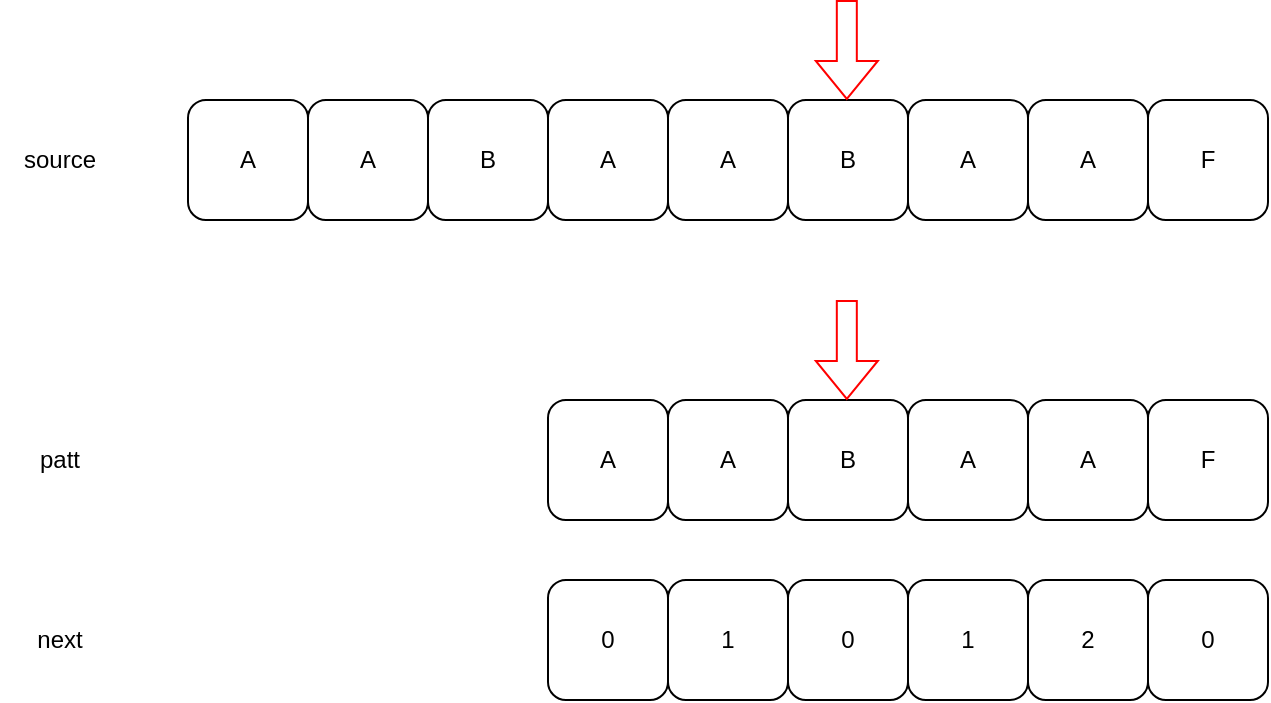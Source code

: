 <mxfile version="24.2.5" type="github">
  <diagram name="第 1 页" id="K5H_9Zw0PvqsQmt07m0w">
    <mxGraphModel dx="989" dy="580" grid="1" gridSize="10" guides="1" tooltips="1" connect="1" arrows="1" fold="1" page="1" pageScale="1" pageWidth="827" pageHeight="1169" math="0" shadow="0">
      <root>
        <mxCell id="0" />
        <mxCell id="1" parent="0" />
        <mxCell id="BO-Ao8ubwQV0J9x3if_I-1" value="A" style="rounded=1;whiteSpace=wrap;html=1;" vertex="1" parent="1">
          <mxGeometry x="144" y="90" width="60" height="60" as="geometry" />
        </mxCell>
        <mxCell id="BO-Ao8ubwQV0J9x3if_I-2" value="A" style="rounded=1;whiteSpace=wrap;html=1;" vertex="1" parent="1">
          <mxGeometry x="204" y="90" width="60" height="60" as="geometry" />
        </mxCell>
        <mxCell id="BO-Ao8ubwQV0J9x3if_I-3" value="B" style="rounded=1;whiteSpace=wrap;html=1;" vertex="1" parent="1">
          <mxGeometry x="264" y="90" width="60" height="60" as="geometry" />
        </mxCell>
        <mxCell id="BO-Ao8ubwQV0J9x3if_I-4" value="A" style="rounded=1;whiteSpace=wrap;html=1;" vertex="1" parent="1">
          <mxGeometry x="324" y="90" width="60" height="60" as="geometry" />
        </mxCell>
        <mxCell id="BO-Ao8ubwQV0J9x3if_I-5" value="A" style="rounded=1;whiteSpace=wrap;html=1;" vertex="1" parent="1">
          <mxGeometry x="384" y="90" width="60" height="60" as="geometry" />
        </mxCell>
        <mxCell id="BO-Ao8ubwQV0J9x3if_I-6" value="B" style="rounded=1;whiteSpace=wrap;html=1;" vertex="1" parent="1">
          <mxGeometry x="444" y="90" width="60" height="60" as="geometry" />
        </mxCell>
        <mxCell id="BO-Ao8ubwQV0J9x3if_I-7" value="A" style="rounded=1;whiteSpace=wrap;html=1;" vertex="1" parent="1">
          <mxGeometry x="504" y="90" width="60" height="60" as="geometry" />
        </mxCell>
        <mxCell id="BO-Ao8ubwQV0J9x3if_I-8" value="A" style="rounded=1;whiteSpace=wrap;html=1;" vertex="1" parent="1">
          <mxGeometry x="564" y="90" width="60" height="60" as="geometry" />
        </mxCell>
        <mxCell id="BO-Ao8ubwQV0J9x3if_I-9" value="F" style="rounded=1;whiteSpace=wrap;html=1;" vertex="1" parent="1">
          <mxGeometry x="624" y="90" width="60" height="60" as="geometry" />
        </mxCell>
        <mxCell id="BO-Ao8ubwQV0J9x3if_I-14" value="A" style="rounded=1;whiteSpace=wrap;html=1;" vertex="1" parent="1">
          <mxGeometry x="324" y="240" width="60" height="60" as="geometry" />
        </mxCell>
        <mxCell id="BO-Ao8ubwQV0J9x3if_I-15" value="A" style="rounded=1;whiteSpace=wrap;html=1;" vertex="1" parent="1">
          <mxGeometry x="384" y="240" width="60" height="60" as="geometry" />
        </mxCell>
        <mxCell id="BO-Ao8ubwQV0J9x3if_I-16" value="B" style="rounded=1;whiteSpace=wrap;html=1;" vertex="1" parent="1">
          <mxGeometry x="444" y="240" width="60" height="60" as="geometry" />
        </mxCell>
        <mxCell id="BO-Ao8ubwQV0J9x3if_I-17" value="A" style="rounded=1;whiteSpace=wrap;html=1;" vertex="1" parent="1">
          <mxGeometry x="504" y="240" width="60" height="60" as="geometry" />
        </mxCell>
        <mxCell id="BO-Ao8ubwQV0J9x3if_I-18" value="A" style="rounded=1;whiteSpace=wrap;html=1;" vertex="1" parent="1">
          <mxGeometry x="564" y="240" width="60" height="60" as="geometry" />
        </mxCell>
        <mxCell id="BO-Ao8ubwQV0J9x3if_I-19" value="F" style="rounded=1;whiteSpace=wrap;html=1;" vertex="1" parent="1">
          <mxGeometry x="624" y="240" width="60" height="60" as="geometry" />
        </mxCell>
        <mxCell id="BO-Ao8ubwQV0J9x3if_I-24" value="" style="shape=flexArrow;endArrow=classic;html=1;rounded=0;strokeColor=#FF0000;" edge="1" parent="1">
          <mxGeometry width="50" height="50" relative="1" as="geometry">
            <mxPoint x="473.41" y="40" as="sourcePoint" />
            <mxPoint x="473.41" y="90" as="targetPoint" />
          </mxGeometry>
        </mxCell>
        <mxCell id="BO-Ao8ubwQV0J9x3if_I-25" value="" style="shape=flexArrow;endArrow=classic;html=1;rounded=0;strokeColor=#FF0000;" edge="1" parent="1">
          <mxGeometry width="50" height="50" relative="1" as="geometry">
            <mxPoint x="473.41" y="190" as="sourcePoint" />
            <mxPoint x="473.41" y="240" as="targetPoint" />
          </mxGeometry>
        </mxCell>
        <mxCell id="BO-Ao8ubwQV0J9x3if_I-27" value="0" style="rounded=1;whiteSpace=wrap;html=1;" vertex="1" parent="1">
          <mxGeometry x="324" y="330" width="60" height="60" as="geometry" />
        </mxCell>
        <mxCell id="BO-Ao8ubwQV0J9x3if_I-28" value="1" style="rounded=1;whiteSpace=wrap;html=1;" vertex="1" parent="1">
          <mxGeometry x="384" y="330" width="60" height="60" as="geometry" />
        </mxCell>
        <mxCell id="BO-Ao8ubwQV0J9x3if_I-29" value="0" style="rounded=1;whiteSpace=wrap;html=1;" vertex="1" parent="1">
          <mxGeometry x="444" y="330" width="60" height="60" as="geometry" />
        </mxCell>
        <mxCell id="BO-Ao8ubwQV0J9x3if_I-30" value="1" style="rounded=1;whiteSpace=wrap;html=1;" vertex="1" parent="1">
          <mxGeometry x="504" y="330" width="60" height="60" as="geometry" />
        </mxCell>
        <mxCell id="BO-Ao8ubwQV0J9x3if_I-31" value="2" style="rounded=1;whiteSpace=wrap;html=1;" vertex="1" parent="1">
          <mxGeometry x="564" y="330" width="60" height="60" as="geometry" />
        </mxCell>
        <mxCell id="BO-Ao8ubwQV0J9x3if_I-32" value="0" style="rounded=1;whiteSpace=wrap;html=1;" vertex="1" parent="1">
          <mxGeometry x="624" y="330" width="60" height="60" as="geometry" />
        </mxCell>
        <mxCell id="BO-Ao8ubwQV0J9x3if_I-33" value="source" style="text;html=1;align=center;verticalAlign=middle;whiteSpace=wrap;rounded=0;" vertex="1" parent="1">
          <mxGeometry x="50" y="105" width="60" height="30" as="geometry" />
        </mxCell>
        <mxCell id="BO-Ao8ubwQV0J9x3if_I-34" value="patt" style="text;html=1;align=center;verticalAlign=middle;whiteSpace=wrap;rounded=0;" vertex="1" parent="1">
          <mxGeometry x="50" y="255" width="60" height="30" as="geometry" />
        </mxCell>
        <mxCell id="BO-Ao8ubwQV0J9x3if_I-35" value="next" style="text;html=1;align=center;verticalAlign=middle;whiteSpace=wrap;rounded=0;" vertex="1" parent="1">
          <mxGeometry x="50" y="345" width="60" height="30" as="geometry" />
        </mxCell>
      </root>
    </mxGraphModel>
  </diagram>
</mxfile>
